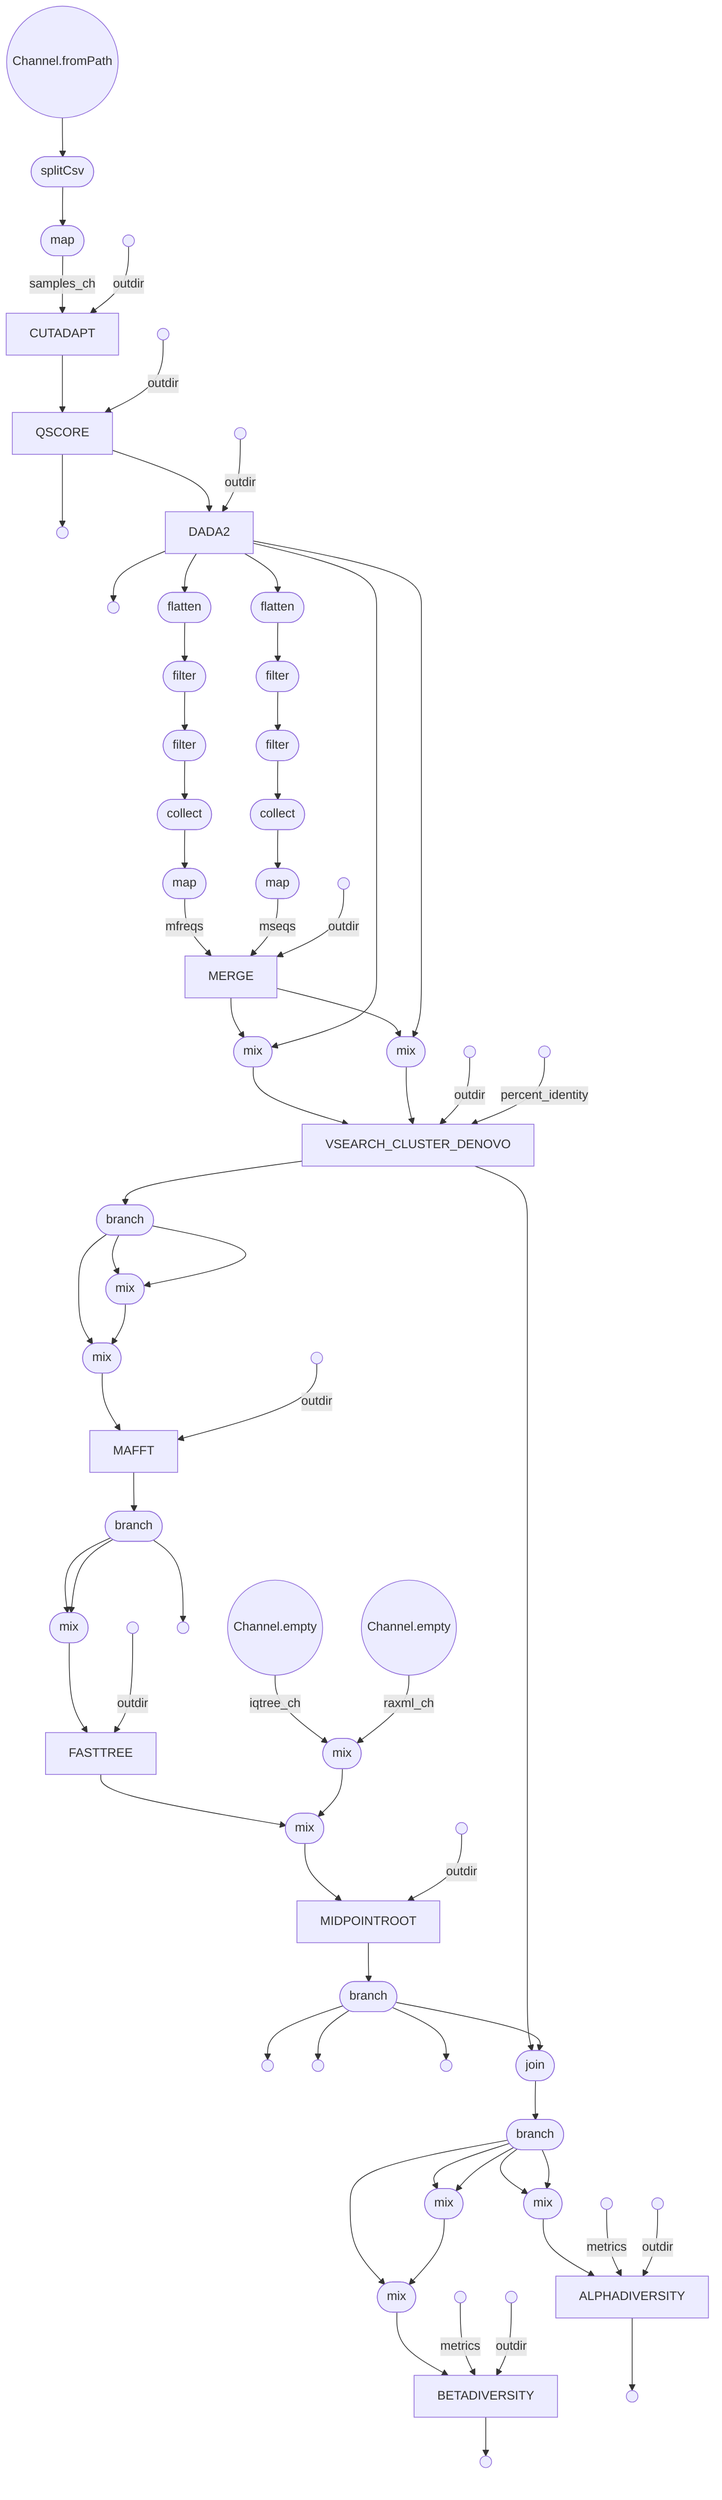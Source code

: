 flowchart TD
    p0((Channel.empty))
    p1((Channel.empty))
    p2((Channel.fromPath))
    p3([splitCsv])
    p4([map])
    p5(( ))
    p6[CUTADAPT]
    p7(( ))
    p8[QSCORE]
    p9(( ))
    p10(( ))
    p11[DADA2]
    p12(( ))
    p13([flatten])
    p14([filter])
    p15([filter])
    p16([collect])
    p17([map])
    p18([flatten])
    p19([filter])
    p20([filter])
    p21([collect])
    p22([map])
    p23(( ))
    p24[MERGE]
    p25([mix])
    p26([mix])
    p27(( ))
    p28(( ))
    p29[VSEARCH_CLUSTER_DENOVO]
    p30([branch])
    p31([mix])
    p32([mix])
    p33(( ))
    p34[MAFFT]
    p35([branch])
    p36(( ))
    p37([mix])
    p38(( ))
    p39[FASTTREE]
    p40([mix])
    p41([mix])
    p42(( ))
    p43[MIDPOINTROOT]
    p44([branch])
    p45(( ))
    p46(( ))
    p47(( ))
    p48([join])
    p49([branch])
    p50([mix])
    p51([mix])
    p52(( ))
    p53(( ))
    p54[BETADIVERSITY]
    p55(( ))
    p56([mix])
    p57(( ))
    p58(( ))
    p59[ALPHADIVERSITY]
    p60(( ))
    p0 -->|iqtree_ch| p40
    p1 -->|raxml_ch| p40
    p2 --> p3
    p3 --> p4
    p4 -->|samples_ch| p6
    p5 -->|outdir| p6
    p6 --> p8
    p7 -->|outdir| p8
    p8 --> p11
    p8 --> p9
    p10 -->|outdir| p11
    p11 --> p13
    p11 --> p12
    p11 --> p18
    p13 --> p14
    p14 --> p15
    p15 --> p16
    p16 --> p17
    p17 -->|mfreqs| p24
    p18 --> p19
    p19 --> p20
    p20 --> p21
    p21 --> p22
    p22 -->|mseqs| p24
    p23 -->|outdir| p24
    p24 --> p26
    p24 --> p25
    p11 --> p25
    p25 --> p29
    p11 --> p26
    p26 --> p29
    p27 -->|outdir| p29
    p28 -->|percent_identity| p29
    p29 --> p48
    p29 --> p30
    p30 --> p31
    p30 --> p32
    p30 --> p31
    p31 --> p32
    p32 --> p34
    p33 -->|outdir| p34
    p34 --> p35
    p35 --> p37
    p35 --> p36
    p35 --> p37
    p37 --> p39
    p38 -->|outdir| p39
    p39 --> p41
    p40 --> p41
    p41 --> p43
    p42 -->|outdir| p43
    p43 --> p44
    p44 --> p47
    p44 --> p46
    p44 --> p48
    p44 --> p45
    p48 --> p49
    p49 --> p51
    p49 --> p50
    p49 --> p50
    p50 --> p51
    p51 --> p54
    p52 -->|metrics| p54
    p53 -->|outdir| p54
    p54 --> p55
    p49 --> p56
    p49 --> p56
    p56 --> p59
    p57 -->|metrics| p59
    p58 -->|outdir| p59
    p59 --> p60